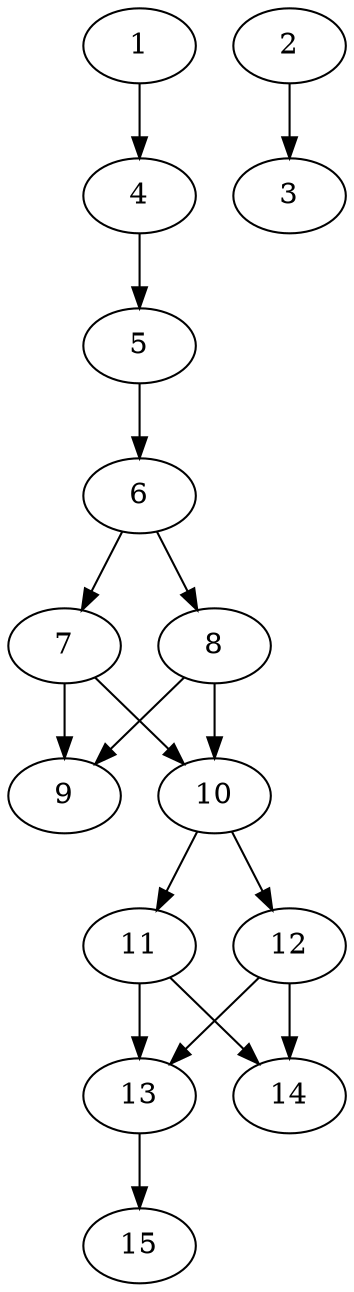 // DAG automatically generated by daggen at Thu Oct  3 13:59:27 2019
// ./daggen --dot -n 15 --ccr 0.5 --fat 0.3 --regular 0.5 --density 0.9 --mindata 5242880 --maxdata 52428800 
digraph G {
  1 [size="47263744", alpha="0.17", expect_size="23631872"] 
  1 -> 4 [size ="23631872"]
  2 [size="58021888", alpha="0.10", expect_size="29010944"] 
  2 -> 3 [size ="29010944"]
  3 [size="44500992", alpha="0.15", expect_size="22250496"] 
  4 [size="91037696", alpha="0.11", expect_size="45518848"] 
  4 -> 5 [size ="45518848"]
  5 [size="82831360", alpha="0.08", expect_size="41415680"] 
  5 -> 6 [size ="41415680"]
  6 [size="82446336", alpha="0.17", expect_size="41223168"] 
  6 -> 7 [size ="41223168"]
  6 -> 8 [size ="41223168"]
  7 [size="20377600", alpha="0.16", expect_size="10188800"] 
  7 -> 9 [size ="10188800"]
  7 -> 10 [size ="10188800"]
  8 [size="30693376", alpha="0.11", expect_size="15346688"] 
  8 -> 9 [size ="15346688"]
  8 -> 10 [size ="15346688"]
  9 [size="55379968", alpha="0.10", expect_size="27689984"] 
  10 [size="18968576", alpha="0.04", expect_size="9484288"] 
  10 -> 11 [size ="9484288"]
  10 -> 12 [size ="9484288"]
  11 [size="18092032", alpha="0.13", expect_size="9046016"] 
  11 -> 13 [size ="9046016"]
  11 -> 14 [size ="9046016"]
  12 [size="99768320", alpha="0.05", expect_size="49884160"] 
  12 -> 13 [size ="49884160"]
  12 -> 14 [size ="49884160"]
  13 [size="54226944", alpha="0.16", expect_size="27113472"] 
  13 -> 15 [size ="27113472"]
  14 [size="28317696", alpha="0.10", expect_size="14158848"] 
  15 [size="82368512", alpha="0.01", expect_size="41184256"] 
}
